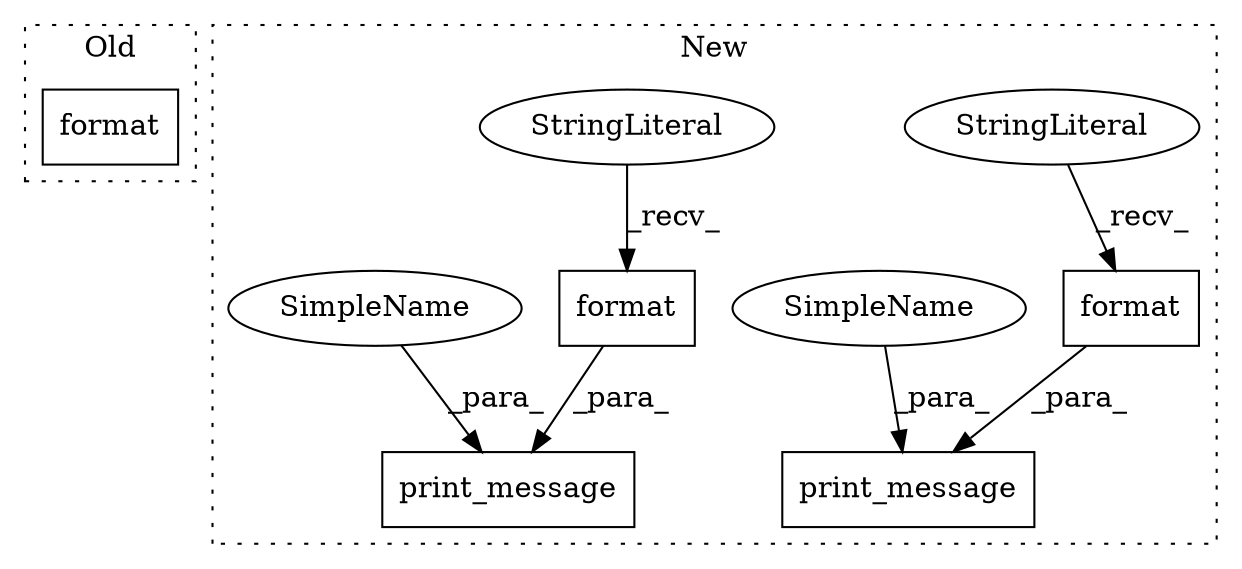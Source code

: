 digraph G {
subgraph cluster0 {
1 [label="format" a="32" s="8365,8378" l="7,1" shape="box"];
label = "Old";
style="dotted";
}
subgraph cluster1 {
2 [label="print_message" a="32" s="9002,9060" l="14,1" shape="box"];
3 [label="print_message" a="32" s="8807,8865" l="14,1" shape="box"];
4 [label="format" a="32" s="8845,8864" l="7,1" shape="box"];
5 [label="StringLiteral" a="45" s="8824" l="20" shape="ellipse"];
6 [label="format" a="32" s="9040,9059" l="7,1" shape="box"];
7 [label="StringLiteral" a="45" s="9019" l="20" shape="ellipse"];
8 [label="SimpleName" a="42" s="9016" l="2" shape="ellipse"];
9 [label="SimpleName" a="42" s="8821" l="2" shape="ellipse"];
label = "New";
style="dotted";
}
4 -> 3 [label="_para_"];
5 -> 4 [label="_recv_"];
6 -> 2 [label="_para_"];
7 -> 6 [label="_recv_"];
8 -> 2 [label="_para_"];
9 -> 3 [label="_para_"];
}